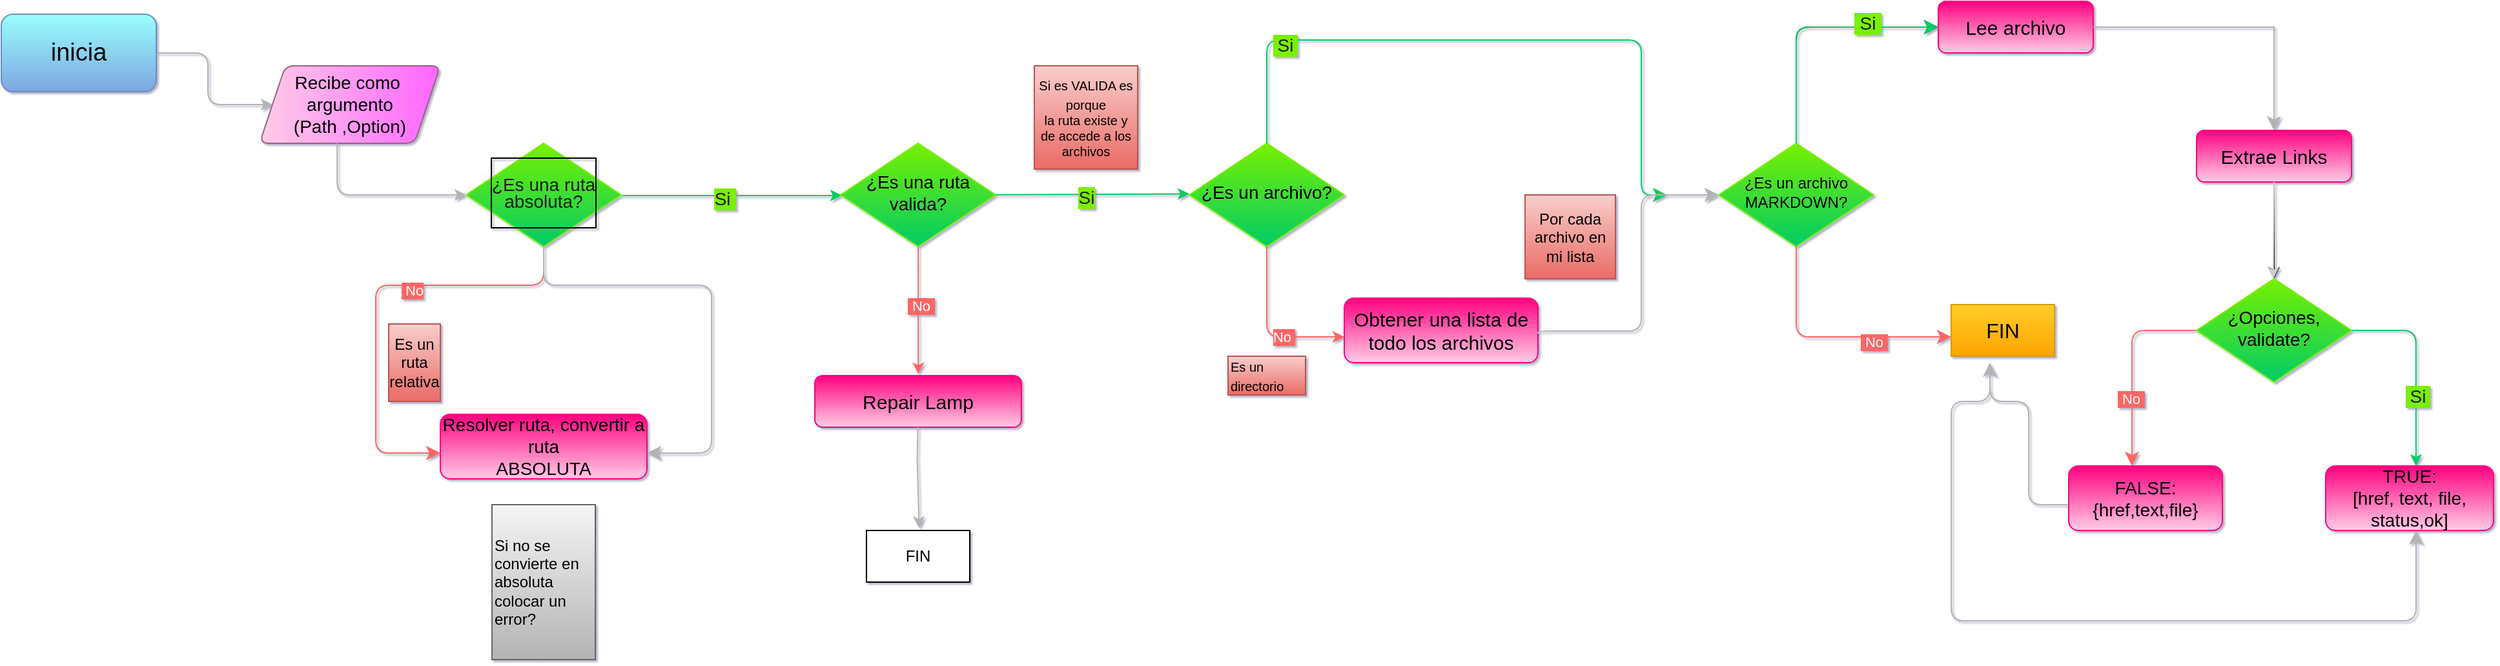 <mxfile version="21.7.2" type="github">
  <diagram id="C5RBs43oDa-KdzZeNtuy" name="Page-1">
    <mxGraphModel dx="3436" dy="942" grid="1" gridSize="20" guides="1" tooltips="1" connect="0" arrows="1" fold="1" page="0" pageScale="1" pageWidth="980" pageHeight="1390" background="none" math="0" shadow="1">
      <root>
        <mxCell id="WIyWlLk6GJQsqaUBKTNV-0" />
        <mxCell id="WIyWlLk6GJQsqaUBKTNV-1" parent="WIyWlLk6GJQsqaUBKTNV-0" />
        <mxCell id="WIyWlLk6GJQsqaUBKTNV-6" value="&lt;p style=&quot;line-height: 90%; font-size: 14px;&quot;&gt;&lt;font color=&quot;#1a1a1a&quot;&gt;¿Es una ruta&lt;br&gt;absoluta?&lt;/font&gt;&lt;/p&gt;" style="rhombus;whiteSpace=wrap;html=1;shadow=0;fontFamily=Helvetica;fontSize=12;align=center;strokeWidth=1;spacing=6;spacingTop=-4;labelBackgroundColor=none;labelBorderColor=default;fillColor=#78F000;fontColor=#ffffff;strokeColor=#78F000;gradientColor=#00CC66;" parent="WIyWlLk6GJQsqaUBKTNV-1" vertex="1">
          <mxGeometry x="-580" y="160" width="120" height="80" as="geometry" />
        </mxCell>
        <mxCell id="WIyWlLk6GJQsqaUBKTNV-11" value="&lt;font style=&quot;font-size: 14px;&quot;&gt;Resolver ruta, convertir a ruta&lt;br&gt;ABSOLUTA&lt;/font&gt;" style="rounded=1;whiteSpace=wrap;html=1;fontSize=12;glass=0;strokeWidth=1;shadow=0;fillColor=#FF0080;gradientColor=#FFCCE6;strokeColor=#FF0080;" parent="WIyWlLk6GJQsqaUBKTNV-1" vertex="1">
          <mxGeometry x="-600" y="370" width="160" height="50" as="geometry" />
        </mxCell>
        <mxCell id="c_P0hSTcN6kzpW9nxXxJ-16" value="" style="edgeStyle=elbowEdgeStyle;elbow=horizontal;html=1;rounded=1;curved=0;sourcePerimeterSpacing=0;targetPerimeterSpacing=0;startSize=6;endSize=6;strokeColor=#B3B3B3;" parent="WIyWlLk6GJQsqaUBKTNV-1" edge="1">
          <mxGeometry relative="1" as="geometry">
            <mxPoint x="-820" y="90" as="sourcePoint" />
            <mxPoint x="-730" y="130" as="targetPoint" />
            <Array as="points">
              <mxPoint x="-780" y="100" />
            </Array>
          </mxGeometry>
        </mxCell>
        <mxCell id="c_P0hSTcN6kzpW9nxXxJ-18" value="&lt;font style=&quot;font-size: 14px;&quot;&gt;Recibe como&amp;nbsp;&lt;br&gt;argumento&lt;br&gt;(Path ,Option)&lt;/font&gt;" style="shape=parallelogram;perimeter=parallelogramPerimeter;whiteSpace=wrap;html=1;fixedSize=1;rounded=1;arcSize=14;fillColor=#FF66FF;strokeColor=#996185;gradientColor=#FFCCE6;gradientDirection=west;" parent="WIyWlLk6GJQsqaUBKTNV-1" vertex="1">
          <mxGeometry x="-740" y="100" width="140" height="60" as="geometry" />
        </mxCell>
        <mxCell id="c_P0hSTcN6kzpW9nxXxJ-19" value="" style="edgeStyle=elbowEdgeStyle;elbow=vertical;html=1;rounded=1;curved=0;sourcePerimeterSpacing=0;targetPerimeterSpacing=0;startSize=6;endSize=6;exitX=0.429;exitY=1;exitDx=0;exitDy=0;exitPerimeter=0;strokeColor=#B3B3B3;" parent="WIyWlLk6GJQsqaUBKTNV-1" source="c_P0hSTcN6kzpW9nxXxJ-18" edge="1">
          <mxGeometry relative="1" as="geometry">
            <mxPoint x="-680" y="170" as="sourcePoint" />
            <mxPoint x="-580" y="200" as="targetPoint" />
            <Array as="points">
              <mxPoint x="-620" y="200" />
            </Array>
          </mxGeometry>
        </mxCell>
        <mxCell id="c_P0hSTcN6kzpW9nxXxJ-54" value="" style="endArrow=classic;html=1;rounded=0;strokeColor=#00CC66;" parent="WIyWlLk6GJQsqaUBKTNV-1" edge="1">
          <mxGeometry width="50" height="50" relative="1" as="geometry">
            <mxPoint x="-459" y="200.44" as="sourcePoint" />
            <mxPoint x="-289" y="200.44" as="targetPoint" />
          </mxGeometry>
        </mxCell>
        <mxCell id="c_P0hSTcN6kzpW9nxXxJ-58" value="&lt;font color=&quot;#1a1a1a&quot; style=&quot;font-size: 14px;&quot;&gt;Si&lt;/font&gt;&lt;font style=&quot;font-size: 14px;&quot; color=&quot;#ffffff&quot;&gt;&amp;nbsp;&lt;/font&gt;" style="edgeLabel;html=1;align=center;verticalAlign=middle;resizable=0;points=[];labelBackgroundColor=#78F000;" parent="c_P0hSTcN6kzpW9nxXxJ-54" vertex="1" connectable="0">
          <mxGeometry x="-0.073" y="-2" relative="1" as="geometry">
            <mxPoint as="offset" />
          </mxGeometry>
        </mxCell>
        <mxCell id="c_P0hSTcN6kzpW9nxXxJ-59" value="&lt;font style=&quot;font-size: 14px;&quot;&gt;¿Es una ruta&lt;br&gt;valida?&lt;/font&gt;" style="rhombus;whiteSpace=wrap;html=1;shadow=0;fontFamily=Helvetica;fontSize=12;align=center;strokeWidth=1;spacing=6;spacingTop=-4;strokeColor=#78F000;fillColor=#78F000;gradientColor=#00CC66;" parent="WIyWlLk6GJQsqaUBKTNV-1" vertex="1">
          <mxGeometry x="-290" y="160" width="120" height="80" as="geometry" />
        </mxCell>
        <mxCell id="c_P0hSTcN6kzpW9nxXxJ-60" value="" style="endArrow=classic;html=1;rounded=0;strokeColor=#00CC66;" parent="WIyWlLk6GJQsqaUBKTNV-1" edge="1">
          <mxGeometry width="50" height="50" relative="1" as="geometry">
            <mxPoint x="-170" y="199.87" as="sourcePoint" />
            <mxPoint x="-20" y="199.23" as="targetPoint" />
          </mxGeometry>
        </mxCell>
        <mxCell id="c_P0hSTcN6kzpW9nxXxJ-61" value="&lt;font color=&quot;#1a1a1a&quot; style=&quot;font-size: 14px;&quot;&gt;Si&lt;/font&gt;" style="edgeLabel;html=1;align=center;verticalAlign=middle;resizable=0;points=[];labelBackgroundColor=#78F000;" parent="c_P0hSTcN6kzpW9nxXxJ-60" vertex="1" connectable="0">
          <mxGeometry x="-0.073" y="-2" relative="1" as="geometry">
            <mxPoint as="offset" />
          </mxGeometry>
        </mxCell>
        <mxCell id="c_P0hSTcN6kzpW9nxXxJ-62" value="&lt;font style=&quot;font-size: 14px;&quot;&gt;¿Es un archivo?&lt;/font&gt;" style="rhombus;whiteSpace=wrap;html=1;shadow=0;fontFamily=Helvetica;fontSize=12;align=center;strokeWidth=1;spacing=6;spacingTop=-4;fillColor=#78F000;gradientColor=#00CC66;strokeColor=#78F000;" parent="WIyWlLk6GJQsqaUBKTNV-1" vertex="1">
          <mxGeometry x="-20" y="160" width="120" height="80" as="geometry" />
        </mxCell>
        <mxCell id="c_P0hSTcN6kzpW9nxXxJ-70" value="" style="edgeStyle=elbowEdgeStyle;elbow=vertical;html=1;rounded=1;curved=0;sourcePerimeterSpacing=0;targetPerimeterSpacing=0;startSize=6;endSize=6;strokeColor=#FF6666;" parent="WIyWlLk6GJQsqaUBKTNV-1" edge="1">
          <mxGeometry relative="1" as="geometry">
            <mxPoint x="40" y="240" as="sourcePoint" />
            <mxPoint x="100" y="310" as="targetPoint" />
            <Array as="points">
              <mxPoint x="70" y="310" />
            </Array>
          </mxGeometry>
        </mxCell>
        <mxCell id="c_P0hSTcN6kzpW9nxXxJ-73" value="&lt;span style=&quot;&quot;&gt;&lt;font color=&quot;#ffffff&quot;&gt;No&amp;nbsp;&lt;/font&gt;&lt;/span&gt;" style="edgeLabel;html=1;align=center;verticalAlign=middle;resizable=0;points=[];labelBackgroundColor=#FF6666;" parent="c_P0hSTcN6kzpW9nxXxJ-70" vertex="1" connectable="0">
          <mxGeometry x="0.278" relative="1" as="geometry">
            <mxPoint as="offset" />
          </mxGeometry>
        </mxCell>
        <mxCell id="c_P0hSTcN6kzpW9nxXxJ-74" value="&lt;font style=&quot;font-size: 15px;&quot;&gt;Obtener una lista de todo los archivos&lt;/font&gt;" style="rounded=1;whiteSpace=wrap;html=1;fontSize=12;glass=0;strokeWidth=1;shadow=0;fillColor=#FF0080;gradientColor=#FFCCE6;strokeColor=#FF0080;" parent="WIyWlLk6GJQsqaUBKTNV-1" vertex="1">
          <mxGeometry x="100" y="280" width="150" height="50" as="geometry" />
        </mxCell>
        <mxCell id="c_P0hSTcN6kzpW9nxXxJ-87" value="" style="edgeStyle=segmentEdgeStyle;endArrow=classic;html=1;endSize=8;startSize=8;sourcePerimeterSpacing=0;targetPerimeterSpacing=0;rounded=1;shadow=0;fillColor=#d5e8d4;strokeColor=#00CC66;" parent="WIyWlLk6GJQsqaUBKTNV-1" edge="1">
          <mxGeometry width="100" relative="1" as="geometry">
            <mxPoint x="40" y="160" as="sourcePoint" />
            <mxPoint x="350" y="200" as="targetPoint" />
            <Array as="points">
              <mxPoint x="40" y="80" />
              <mxPoint x="330" y="80" />
              <mxPoint x="330" y="200" />
            </Array>
          </mxGeometry>
        </mxCell>
        <mxCell id="c_P0hSTcN6kzpW9nxXxJ-153" value="&lt;font style=&quot;&quot;&gt;&lt;span style=&quot;color: rgb(255, 255, 255); font-size: 12px;&quot;&gt;&amp;nbsp;&lt;/span&gt;&lt;font color=&quot;#1a1a1a&quot; style=&quot;font-size: 14px;&quot;&gt;Si&lt;/font&gt;&lt;span style=&quot;color: rgb(255, 255, 255); font-size: 12px;&quot;&gt;&amp;nbsp;&lt;/span&gt;&lt;/font&gt;" style="edgeLabel;html=1;align=center;verticalAlign=middle;resizable=0;points=[];labelBackgroundColor=#78F000;" parent="c_P0hSTcN6kzpW9nxXxJ-87" vertex="1" connectable="0">
          <mxGeometry x="-0.634" y="-4" relative="1" as="geometry">
            <mxPoint as="offset" />
          </mxGeometry>
        </mxCell>
        <mxCell id="c_P0hSTcN6kzpW9nxXxJ-90" value="" style="edgeStyle=segmentEdgeStyle;endArrow=classic;html=1;endSize=8;startSize=8;sourcePerimeterSpacing=0;targetPerimeterSpacing=0;rounded=1;fillColor=#f8cecc;strokeColor=#B3B3B3;" parent="WIyWlLk6GJQsqaUBKTNV-1" edge="1">
          <mxGeometry width="100" relative="1" as="geometry">
            <mxPoint x="250" y="307.5" as="sourcePoint" />
            <mxPoint x="390" y="200" as="targetPoint" />
            <Array as="points">
              <mxPoint x="250" y="305.5" />
              <mxPoint x="330" y="305.5" />
              <mxPoint x="330" y="200.5" />
            </Array>
          </mxGeometry>
        </mxCell>
        <mxCell id="c_P0hSTcN6kzpW9nxXxJ-93" value="&lt;font style=&quot;font-size: 12px;&quot;&gt;¿Es un archivo&lt;br&gt;MARKDOWN?&lt;/font&gt;" style="rhombus;whiteSpace=wrap;html=1;shadow=0;fontFamily=Helvetica;fontSize=12;align=center;strokeWidth=1;spacing=6;spacingTop=-4;fillColor=#78F000;gradientColor=#00CC66;strokeColor=#78F000;" parent="WIyWlLk6GJQsqaUBKTNV-1" vertex="1">
          <mxGeometry x="390" y="160" width="120" height="80" as="geometry" />
        </mxCell>
        <mxCell id="c_P0hSTcN6kzpW9nxXxJ-94" value="" style="edgeStyle=segmentEdgeStyle;endArrow=classic;html=1;endSize=8;startSize=8;sourcePerimeterSpacing=0;targetPerimeterSpacing=0;exitX=0.5;exitY=0;exitDx=0;exitDy=0;rounded=1;" parent="WIyWlLk6GJQsqaUBKTNV-1" source="c_P0hSTcN6kzpW9nxXxJ-93" edge="1">
          <mxGeometry width="100" relative="1" as="geometry">
            <mxPoint x="420" y="70" as="sourcePoint" />
            <mxPoint x="560" y="70" as="targetPoint" />
            <Array as="points">
              <mxPoint x="450" y="70" />
            </Array>
          </mxGeometry>
        </mxCell>
        <mxCell id="c_P0hSTcN6kzpW9nxXxJ-96" value="&amp;nbsp;Si&amp;nbsp;" style="edgeLabel;html=1;align=center;verticalAlign=middle;resizable=0;points=[];" parent="c_P0hSTcN6kzpW9nxXxJ-94" vertex="1" connectable="0">
          <mxGeometry x="0.452" y="3" relative="1" as="geometry">
            <mxPoint as="offset" />
          </mxGeometry>
        </mxCell>
        <mxCell id="c_P0hSTcN6kzpW9nxXxJ-97" value="&lt;font style=&quot;font-size: 15px;&quot;&gt;Lee archivo&lt;/font&gt;" style="rounded=1;whiteSpace=wrap;html=1;fontSize=12;glass=0;strokeWidth=1;shadow=0;fillColor=#FF0080;gradientColor=#FFCCE6;strokeColor=#FF0080;" parent="WIyWlLk6GJQsqaUBKTNV-1" vertex="1">
          <mxGeometry x="560" y="50" width="120" height="40" as="geometry" />
        </mxCell>
        <mxCell id="c_P0hSTcN6kzpW9nxXxJ-98" value="" style="edgeStyle=segmentEdgeStyle;endArrow=classic;html=1;endSize=8;startSize=8;sourcePerimeterSpacing=0;targetPerimeterSpacing=0;exitX=0.5;exitY=0;exitDx=0;exitDy=0;rounded=1;strokeColor=#00CC66;" parent="WIyWlLk6GJQsqaUBKTNV-1" edge="1">
          <mxGeometry width="100" relative="1" as="geometry">
            <mxPoint x="450" y="160" as="sourcePoint" />
            <mxPoint x="560" y="70" as="targetPoint" />
            <Array as="points">
              <mxPoint x="450" y="70" />
            </Array>
          </mxGeometry>
        </mxCell>
        <mxCell id="c_P0hSTcN6kzpW9nxXxJ-99" value="&lt;font color=&quot;#1a1a1a&quot; style=&quot;font-size: 14px;&quot;&gt;&amp;nbsp;Si&amp;nbsp;&lt;/font&gt;" style="edgeLabel;html=1;align=center;verticalAlign=middle;resizable=0;points=[];labelBackgroundColor=#78F000;" parent="c_P0hSTcN6kzpW9nxXxJ-98" vertex="1" connectable="0">
          <mxGeometry x="0.452" y="3" relative="1" as="geometry">
            <mxPoint as="offset" />
          </mxGeometry>
        </mxCell>
        <mxCell id="c_P0hSTcN6kzpW9nxXxJ-100" value="" style="edgeStyle=segmentEdgeStyle;endArrow=classic;html=1;endSize=8;startSize=8;sourcePerimeterSpacing=0;targetPerimeterSpacing=0;exitX=0.5;exitY=1;exitDx=0;exitDy=0;rounded=1;strokeColor=#FF6666;" parent="WIyWlLk6GJQsqaUBKTNV-1" source="c_P0hSTcN6kzpW9nxXxJ-93" edge="1">
          <mxGeometry width="100" relative="1" as="geometry">
            <mxPoint x="435" y="310" as="sourcePoint" />
            <mxPoint x="570" y="310" as="targetPoint" />
            <Array as="points">
              <mxPoint x="450" y="310" />
              <mxPoint x="545" y="310" />
            </Array>
          </mxGeometry>
        </mxCell>
        <mxCell id="c_P0hSTcN6kzpW9nxXxJ-102" value="&lt;span style=&quot;&quot;&gt;&lt;font color=&quot;#ffffff&quot;&gt;&amp;nbsp;No&amp;nbsp;&lt;/font&gt;&lt;/span&gt;" style="edgeLabel;html=1;align=center;verticalAlign=middle;resizable=0;points=[];labelBackgroundColor=#FF6666;" parent="c_P0hSTcN6kzpW9nxXxJ-100" vertex="1" connectable="0">
          <mxGeometry x="0.361" y="-4" relative="1" as="geometry">
            <mxPoint as="offset" />
          </mxGeometry>
        </mxCell>
        <mxCell id="c_P0hSTcN6kzpW9nxXxJ-110" value="&lt;span style=&quot;font-weight: 400;&quot;&gt;&lt;font style=&quot;font-size: 16px;&quot;&gt;FIN&lt;/font&gt;&lt;/span&gt;" style="rounded=0;whiteSpace=wrap;html=1;fontStyle=1;fillColor=#ffcd28;gradientColor=#ffa500;strokeColor=#d79b00;" parent="WIyWlLk6GJQsqaUBKTNV-1" vertex="1">
          <mxGeometry x="570" y="285" width="80" height="40" as="geometry" />
        </mxCell>
        <mxCell id="c_P0hSTcN6kzpW9nxXxJ-112" value="" style="edgeStyle=segmentEdgeStyle;endArrow=classic;html=1;curved=0;rounded=0;endSize=8;startSize=8;sourcePerimeterSpacing=0;targetPerimeterSpacing=0;exitX=1;exitY=0.5;exitDx=0;exitDy=0;strokeColor=#B3B3B3;" parent="WIyWlLk6GJQsqaUBKTNV-1" source="c_P0hSTcN6kzpW9nxXxJ-97" edge="1">
          <mxGeometry width="100" relative="1" as="geometry">
            <mxPoint x="720" y="80" as="sourcePoint" />
            <mxPoint x="820" y="150" as="targetPoint" />
            <Array as="points">
              <mxPoint x="820" y="70" />
            </Array>
          </mxGeometry>
        </mxCell>
        <mxCell id="a07x84K2xWL_65sZdXl0-0" value="" style="edgeStyle=orthogonalEdgeStyle;rounded=0;orthogonalLoop=1;jettySize=auto;html=1;" edge="1" parent="WIyWlLk6GJQsqaUBKTNV-1" source="c_P0hSTcN6kzpW9nxXxJ-113" target="c_P0hSTcN6kzpW9nxXxJ-115">
          <mxGeometry relative="1" as="geometry" />
        </mxCell>
        <mxCell id="c_P0hSTcN6kzpW9nxXxJ-113" value="&lt;font style=&quot;font-size: 15px;&quot;&gt;Extrae Links&lt;/font&gt;" style="rounded=1;whiteSpace=wrap;html=1;fontSize=12;glass=0;strokeWidth=1;shadow=0;fillColor=#FF0080;gradientColor=#FFCCE6;strokeColor=#FF0080;" parent="WIyWlLk6GJQsqaUBKTNV-1" vertex="1">
          <mxGeometry x="760" y="150" width="120" height="40" as="geometry" />
        </mxCell>
        <mxCell id="c_P0hSTcN6kzpW9nxXxJ-114" value="" style="edgeStyle=none;orthogonalLoop=1;jettySize=auto;html=1;rounded=0;strokeColor=#CCCCCC;" parent="WIyWlLk6GJQsqaUBKTNV-1" edge="1">
          <mxGeometry width="100" relative="1" as="geometry">
            <mxPoint x="820" y="190" as="sourcePoint" />
            <mxPoint x="819.44" y="265" as="targetPoint" />
            <Array as="points" />
          </mxGeometry>
        </mxCell>
        <mxCell id="c_P0hSTcN6kzpW9nxXxJ-120" style="edgeStyle=orthogonalEdgeStyle;rounded=1;orthogonalLoop=1;jettySize=auto;html=1;entryX=0.538;entryY=0;entryDx=0;entryDy=0;entryPerimeter=0;strokeColor=#00CC66;" parent="WIyWlLk6GJQsqaUBKTNV-1" source="c_P0hSTcN6kzpW9nxXxJ-115" target="c_P0hSTcN6kzpW9nxXxJ-121" edge="1">
          <mxGeometry relative="1" as="geometry">
            <mxPoint x="930" y="400" as="targetPoint" />
            <Array as="points">
              <mxPoint x="930" y="305" />
            </Array>
          </mxGeometry>
        </mxCell>
        <mxCell id="c_P0hSTcN6kzpW9nxXxJ-123" value="&lt;font style=&quot;&quot;&gt;&lt;span style=&quot;color: rgb(255, 255, 255); font-size: 12px;&quot;&gt;&amp;nbsp;&lt;/span&gt;&lt;font color=&quot;#1a1a1a&quot; style=&quot;font-size: 14px;&quot;&gt;Si&lt;/font&gt;&lt;span style=&quot;color: rgb(255, 255, 255); font-size: 12px;&quot;&gt;&amp;nbsp;&lt;/span&gt;&lt;/font&gt;" style="edgeLabel;html=1;align=center;verticalAlign=middle;resizable=0;points=[];labelBackgroundColor=#78F000;" parent="c_P0hSTcN6kzpW9nxXxJ-120" vertex="1" connectable="0">
          <mxGeometry x="0.298" y="1" relative="1" as="geometry">
            <mxPoint as="offset" />
          </mxGeometry>
        </mxCell>
        <mxCell id="c_P0hSTcN6kzpW9nxXxJ-115" value="&lt;font style=&quot;font-size: 14px;&quot;&gt;¿Opciones,&lt;br&gt;validate?&lt;/font&gt;" style="rhombus;whiteSpace=wrap;html=1;shadow=0;fontFamily=Helvetica;fontSize=12;align=center;strokeWidth=1;spacing=6;spacingTop=-4;fillColor=#78F000;gradientColor=#00CC66;strokeColor=#78F000;" parent="WIyWlLk6GJQsqaUBKTNV-1" vertex="1">
          <mxGeometry x="760" y="265" width="120" height="80" as="geometry" />
        </mxCell>
        <mxCell id="c_P0hSTcN6kzpW9nxXxJ-118" value="" style="edgeStyle=segmentEdgeStyle;endArrow=classic;html=1;endSize=8;startSize=8;sourcePerimeterSpacing=0;targetPerimeterSpacing=0;exitX=0;exitY=0.5;exitDx=0;exitDy=0;rounded=1;strokeColor=#FF6666;" parent="WIyWlLk6GJQsqaUBKTNV-1" source="c_P0hSTcN6kzpW9nxXxJ-115" edge="1">
          <mxGeometry width="100" relative="1" as="geometry">
            <mxPoint x="740" y="307.5" as="sourcePoint" />
            <mxPoint x="710" y="410" as="targetPoint" />
            <Array as="points">
              <mxPoint x="710" y="305" />
            </Array>
          </mxGeometry>
        </mxCell>
        <mxCell id="c_P0hSTcN6kzpW9nxXxJ-167" value="&lt;span style=&quot;&quot;&gt;&lt;font color=&quot;#ffffff&quot;&gt;&amp;nbsp;No&amp;nbsp;&lt;/font&gt;&lt;/span&gt;" style="edgeLabel;html=1;align=center;verticalAlign=middle;resizable=0;points=[];labelBackgroundColor=#FF6666;" parent="c_P0hSTcN6kzpW9nxXxJ-118" vertex="1" connectable="0">
          <mxGeometry x="0.32" y="-1" relative="1" as="geometry">
            <mxPoint as="offset" />
          </mxGeometry>
        </mxCell>
        <mxCell id="c_P0hSTcN6kzpW9nxXxJ-121" value="&lt;font style=&quot;font-size: 14px;&quot;&gt;TRUE:&lt;br&gt;[href, text, file, status,ok]&lt;/font&gt;" style="rounded=1;whiteSpace=wrap;html=1;fontSize=12;glass=0;strokeWidth=1;shadow=0;fillColor=#FF0080;gradientColor=#FFCCE6;strokeColor=#FF0080;" parent="WIyWlLk6GJQsqaUBKTNV-1" vertex="1">
          <mxGeometry x="860" y="410" width="130" height="50" as="geometry" />
        </mxCell>
        <mxCell id="c_P0hSTcN6kzpW9nxXxJ-122" value="&lt;font style=&quot;font-size: 14px;&quot;&gt;FALSE:&lt;br&gt;{href,text,file}&lt;/font&gt;" style="rounded=1;whiteSpace=wrap;html=1;fontSize=12;glass=0;strokeWidth=1;shadow=0;fillColor=#FF0080;gradientColor=#FFCCE6;strokeColor=#FF0080;" parent="WIyWlLk6GJQsqaUBKTNV-1" vertex="1">
          <mxGeometry x="661" y="410" width="119" height="50" as="geometry" />
        </mxCell>
        <mxCell id="c_P0hSTcN6kzpW9nxXxJ-127" value="" style="edgeStyle=segmentEdgeStyle;endArrow=classic;html=1;endSize=8;startSize=8;sourcePerimeterSpacing=0;targetPerimeterSpacing=0;rounded=1;strokeColor=#B3B3B3;" parent="WIyWlLk6GJQsqaUBKTNV-1" edge="1">
          <mxGeometry width="100" relative="1" as="geometry">
            <mxPoint x="660" y="440" as="sourcePoint" />
            <mxPoint x="600" y="330" as="targetPoint" />
            <Array as="points">
              <mxPoint x="630" y="440" />
              <mxPoint x="630" y="360" />
              <mxPoint x="600" y="360" />
            </Array>
          </mxGeometry>
        </mxCell>
        <mxCell id="c_P0hSTcN6kzpW9nxXxJ-125" value="" style="edgeStyle=segmentEdgeStyle;endArrow=classic;html=1;endSize=8;startSize=8;sourcePerimeterSpacing=0;targetPerimeterSpacing=0;rounded=1;strokeColor=#B3B3B3;" parent="WIyWlLk6GJQsqaUBKTNV-1" edge="1">
          <mxGeometry width="100" relative="1" as="geometry">
            <mxPoint x="600" y="340" as="sourcePoint" />
            <mxPoint x="930" y="460" as="targetPoint" />
            <Array as="points">
              <mxPoint x="600" y="360" />
              <mxPoint x="570" y="360" />
              <mxPoint x="570" y="530" />
              <mxPoint x="930" y="530" />
            </Array>
          </mxGeometry>
        </mxCell>
        <mxCell id="c_P0hSTcN6kzpW9nxXxJ-139" value="" style="edgeStyle=segmentEdgeStyle;endArrow=classic;html=1;rounded=1;endSize=8;startSize=8;sourcePerimeterSpacing=0;targetPerimeterSpacing=0;labelBackgroundColor=#2cba4f;strokeColor=#FF6666;" parent="WIyWlLk6GJQsqaUBKTNV-1" edge="1">
          <mxGeometry width="100" relative="1" as="geometry">
            <mxPoint x="-520" y="240" as="sourcePoint" />
            <mxPoint x="-600" y="400" as="targetPoint" />
            <Array as="points">
              <mxPoint x="-520" y="270" />
              <mxPoint x="-650" y="270" />
              <mxPoint x="-650" y="400" />
            </Array>
          </mxGeometry>
        </mxCell>
        <mxCell id="c_P0hSTcN6kzpW9nxXxJ-150" value="&lt;font style=&quot;&quot; color=&quot;#ffffff&quot;&gt;&amp;nbsp;No&lt;/font&gt;" style="edgeLabel;html=1;align=center;verticalAlign=middle;resizable=0;points=[];fillColor=#00CC00;labelBackgroundColor=#FF6666;" parent="c_P0hSTcN6kzpW9nxXxJ-139" vertex="1" connectable="0">
          <mxGeometry x="-0.227" y="4" relative="1" as="geometry">
            <mxPoint x="-1" as="offset" />
          </mxGeometry>
        </mxCell>
        <mxCell id="c_P0hSTcN6kzpW9nxXxJ-140" value="" style="edgeStyle=segmentEdgeStyle;endArrow=classic;html=1;rounded=1;endSize=8;startSize=8;sourcePerimeterSpacing=0;targetPerimeterSpacing=0;strokeColor=#B3B3B3;" parent="WIyWlLk6GJQsqaUBKTNV-1" edge="1">
          <mxGeometry width="100" relative="1" as="geometry">
            <mxPoint x="-520" y="240" as="sourcePoint" />
            <mxPoint x="-440" y="400" as="targetPoint" />
            <Array as="points">
              <mxPoint x="-520" y="270" />
              <mxPoint x="-390" y="270" />
              <mxPoint x="-390" y="400" />
            </Array>
          </mxGeometry>
        </mxCell>
        <mxCell id="c_P0hSTcN6kzpW9nxXxJ-145" value="" style="edgeStyle=none;orthogonalLoop=1;jettySize=auto;html=1;rounded=0;exitX=0.479;exitY=1.006;exitDx=0;exitDy=0;exitPerimeter=0;entryX=0.501;entryY=-0.027;entryDx=0;entryDy=0;entryPerimeter=0;labelBackgroundColor=#FF0000;fontColor=#FFFFFF;strokeColor=#FF6666;" parent="WIyWlLk6GJQsqaUBKTNV-1" target="c_P0hSTcN6kzpW9nxXxJ-146" edge="1">
          <mxGeometry width="100" relative="1" as="geometry">
            <mxPoint x="-229.97" y="240.48" as="sourcePoint" />
            <mxPoint x="-230" y="320" as="targetPoint" />
            <Array as="points" />
          </mxGeometry>
        </mxCell>
        <mxCell id="c_P0hSTcN6kzpW9nxXxJ-152" value="&lt;font style=&quot;&quot; color=&quot;#ffffff&quot;&gt;&amp;nbsp;No&amp;nbsp;&lt;/font&gt;" style="edgeLabel;html=1;align=center;verticalAlign=middle;resizable=0;points=[];labelBackgroundColor=#FF6666;" parent="c_P0hSTcN6kzpW9nxXxJ-145" vertex="1" connectable="0">
          <mxGeometry x="-0.095" y="2" relative="1" as="geometry">
            <mxPoint y="1" as="offset" />
          </mxGeometry>
        </mxCell>
        <mxCell id="c_P0hSTcN6kzpW9nxXxJ-146" value="&lt;font style=&quot;font-size: 15px;&quot;&gt;Repair Lamp&lt;/font&gt;" style="rounded=1;whiteSpace=wrap;html=1;fontSize=12;glass=0;strokeWidth=1;shadow=0;fillColor=#FF0080;gradientColor=#FFCCE6;strokeColor=#FF0080;" parent="WIyWlLk6GJQsqaUBKTNV-1" vertex="1">
          <mxGeometry x="-310" y="340" width="160" height="40" as="geometry" />
        </mxCell>
        <mxCell id="c_P0hSTcN6kzpW9nxXxJ-147" value="" style="edgeStyle=none;orthogonalLoop=1;jettySize=auto;html=1;rounded=0;exitX=0.481;exitY=1.085;exitDx=0;exitDy=0;exitPerimeter=0;entryX=0.51;entryY=-0.047;entryDx=0;entryDy=0;entryPerimeter=0;strokeColor=#B3B3B3;" parent="WIyWlLk6GJQsqaUBKTNV-1" target="c_P0hSTcN6kzpW9nxXxJ-149" edge="1">
          <mxGeometry width="100" relative="1" as="geometry">
            <mxPoint x="-230.3" y="380" as="sourcePoint" />
            <mxPoint x="-230.38" y="455" as="targetPoint" />
            <Array as="points">
              <mxPoint x="-230.71" y="405" />
            </Array>
          </mxGeometry>
        </mxCell>
        <mxCell id="c_P0hSTcN6kzpW9nxXxJ-149" value="&lt;span style=&quot;font-weight: 400;&quot;&gt;FIN&lt;/span&gt;" style="rounded=0;whiteSpace=wrap;html=1;fontStyle=1" parent="WIyWlLk6GJQsqaUBKTNV-1" vertex="1">
          <mxGeometry x="-270" y="460" width="80" height="40" as="geometry" />
        </mxCell>
        <mxCell id="OKykm5RTqsN0eD7takWw-0" value="&lt;font style=&quot;font-size: 19px;&quot;&gt;inicia&lt;/font&gt;" style="rounded=1;whiteSpace=wrap;html=1;fillColor=#99FFFF;gradientColor=#7ea6e0;strokeColor=#6c8ebf;" parent="WIyWlLk6GJQsqaUBKTNV-1" vertex="1">
          <mxGeometry x="-940" y="60" width="120" height="60" as="geometry" />
        </mxCell>
        <mxCell id="a07x84K2xWL_65sZdXl0-2" value="&lt;span style=&quot;font-weight: 400;&quot;&gt;Es un ruta relativa&lt;/span&gt;" style="rounded=0;whiteSpace=wrap;html=1;fontStyle=1;fillColor=#f8cecc;strokeColor=#b85450;gradientColor=#ea6b66;" vertex="1" parent="WIyWlLk6GJQsqaUBKTNV-1">
          <mxGeometry x="-640" y="300" width="40" height="60" as="geometry" />
        </mxCell>
        <mxCell id="a07x84K2xWL_65sZdXl0-3" value="&lt;div style=&quot;&quot;&gt;&lt;span style=&quot;font-size: 10px; font-weight: normal; background-color: initial;&quot;&gt;Si es VALIDA es porque&lt;/span&gt;&lt;/div&gt;&lt;span style=&quot;font-weight: normal; font-size: 10px;&quot;&gt;&lt;div style=&quot;&quot;&gt;&lt;span style=&quot;background-color: initial;&quot;&gt;la ruta existe y de accede a los archivos&lt;/span&gt;&lt;/div&gt;&lt;/span&gt;" style="rounded=0;whiteSpace=wrap;html=1;fontStyle=1;fillColor=#f8cecc;strokeColor=#b85450;gradientColor=#ea6b66;align=center;" vertex="1" parent="WIyWlLk6GJQsqaUBKTNV-1">
          <mxGeometry x="-140" y="100" width="80" height="80" as="geometry" />
        </mxCell>
        <mxCell id="a07x84K2xWL_65sZdXl0-5" value="&lt;span style=&quot;font-size: 10px; font-weight: 400;&quot;&gt;Es un directorio&lt;/span&gt;" style="rounded=0;whiteSpace=wrap;html=1;fontStyle=1;fillColor=#f8cecc;strokeColor=#b85450;gradientColor=#ea6b66;align=left;" vertex="1" parent="WIyWlLk6GJQsqaUBKTNV-1">
          <mxGeometry x="10" y="325" width="60" height="30" as="geometry" />
        </mxCell>
        <mxCell id="a07x84K2xWL_65sZdXl0-6" value="&lt;span style=&quot;font-weight: normal;&quot;&gt;Por cada archivo en mi lista&lt;/span&gt;" style="rounded=0;whiteSpace=wrap;html=1;fontStyle=1;fillColor=#f8cecc;strokeColor=#b85450;gradientColor=#ea6b66;align=center;" vertex="1" parent="WIyWlLk6GJQsqaUBKTNV-1">
          <mxGeometry x="240" y="200" width="70" height="65" as="geometry" />
        </mxCell>
        <mxCell id="a07x84K2xWL_65sZdXl0-7" value="&lt;span style=&quot;font-weight: 400;&quot;&gt;Si no se convierte en absoluta colocar&amp;nbsp;un error?&lt;/span&gt;" style="rounded=0;whiteSpace=wrap;html=1;fontStyle=1;fillColor=#f5f5f5;strokeColor=#666666;gradientColor=#b3b3b3;align=left;" vertex="1" parent="WIyWlLk6GJQsqaUBKTNV-1">
          <mxGeometry x="-560" y="440" width="80" height="120" as="geometry" />
        </mxCell>
      </root>
    </mxGraphModel>
  </diagram>
</mxfile>
